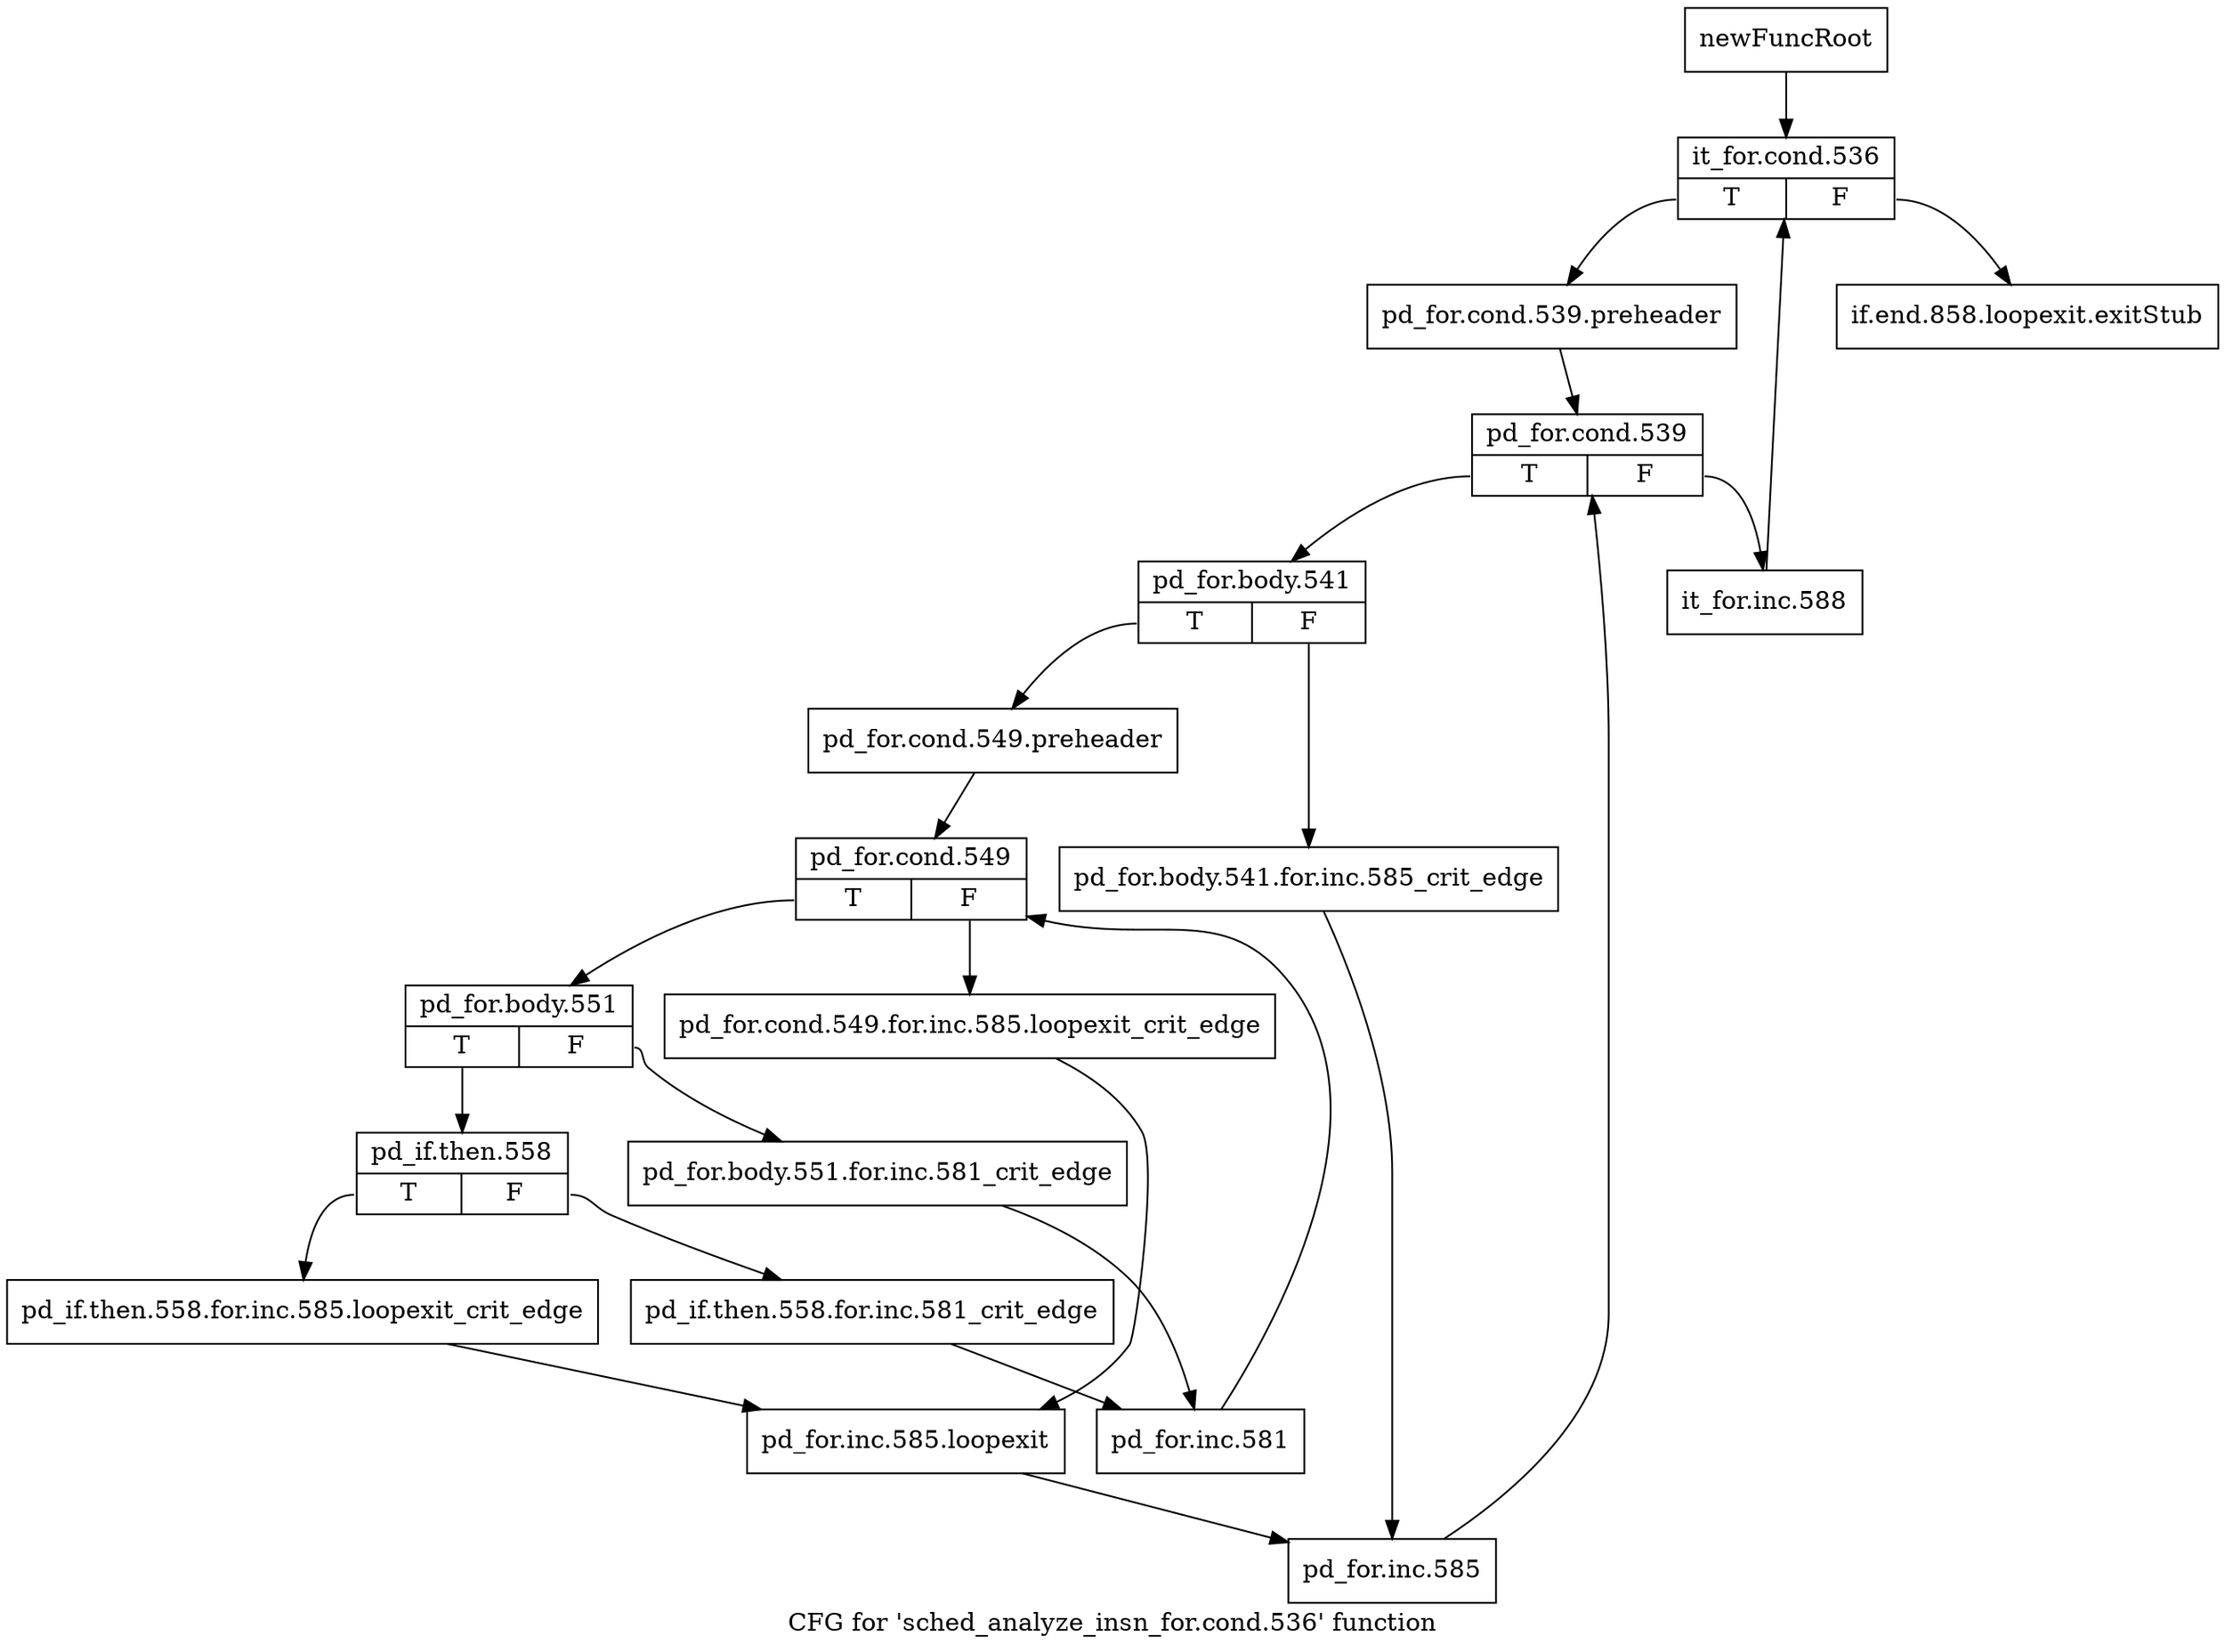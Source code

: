 digraph "CFG for 'sched_analyze_insn_for.cond.536' function" {
	label="CFG for 'sched_analyze_insn_for.cond.536' function";

	Node0xc1679a0 [shape=record,label="{newFuncRoot}"];
	Node0xc1679a0 -> Node0xc167a40;
	Node0xc1679f0 [shape=record,label="{if.end.858.loopexit.exitStub}"];
	Node0xc167a40 [shape=record,label="{it_for.cond.536|{<s0>T|<s1>F}}"];
	Node0xc167a40:s0 -> Node0xc167a90;
	Node0xc167a40:s1 -> Node0xc1679f0;
	Node0xc167a90 [shape=record,label="{pd_for.cond.539.preheader}"];
	Node0xc167a90 -> Node0xc167ae0;
	Node0xc167ae0 [shape=record,label="{pd_for.cond.539|{<s0>T|<s1>F}}"];
	Node0xc167ae0:s0 -> Node0xc167b80;
	Node0xc167ae0:s1 -> Node0xc167b30;
	Node0xc167b30 [shape=record,label="{it_for.inc.588}"];
	Node0xc167b30 -> Node0xc167a40;
	Node0xc167b80 [shape=record,label="{pd_for.body.541|{<s0>T|<s1>F}}"];
	Node0xc167b80:s0 -> Node0xc167c20;
	Node0xc167b80:s1 -> Node0xc167bd0;
	Node0xc167bd0 [shape=record,label="{pd_for.body.541.for.inc.585_crit_edge}"];
	Node0xc167bd0 -> Node0xc167f40;
	Node0xc167c20 [shape=record,label="{pd_for.cond.549.preheader}"];
	Node0xc167c20 -> Node0xc167c70;
	Node0xc167c70 [shape=record,label="{pd_for.cond.549|{<s0>T|<s1>F}}"];
	Node0xc167c70:s0 -> Node0xc167d10;
	Node0xc167c70:s1 -> Node0xc167cc0;
	Node0xc167cc0 [shape=record,label="{pd_for.cond.549.for.inc.585.loopexit_crit_edge}"];
	Node0xc167cc0 -> Node0xc167ef0;
	Node0xc167d10 [shape=record,label="{pd_for.body.551|{<s0>T|<s1>F}}"];
	Node0xc167d10:s0 -> Node0xc167db0;
	Node0xc167d10:s1 -> Node0xc167d60;
	Node0xc167d60 [shape=record,label="{pd_for.body.551.for.inc.581_crit_edge}"];
	Node0xc167d60 -> Node0xc167e50;
	Node0xc167db0 [shape=record,label="{pd_if.then.558|{<s0>T|<s1>F}}"];
	Node0xc167db0:s0 -> Node0xc167ea0;
	Node0xc167db0:s1 -> Node0xc167e00;
	Node0xc167e00 [shape=record,label="{pd_if.then.558.for.inc.581_crit_edge}"];
	Node0xc167e00 -> Node0xc167e50;
	Node0xc167e50 [shape=record,label="{pd_for.inc.581}"];
	Node0xc167e50 -> Node0xc167c70;
	Node0xc167ea0 [shape=record,label="{pd_if.then.558.for.inc.585.loopexit_crit_edge}"];
	Node0xc167ea0 -> Node0xc167ef0;
	Node0xc167ef0 [shape=record,label="{pd_for.inc.585.loopexit}"];
	Node0xc167ef0 -> Node0xc167f40;
	Node0xc167f40 [shape=record,label="{pd_for.inc.585}"];
	Node0xc167f40 -> Node0xc167ae0;
}
